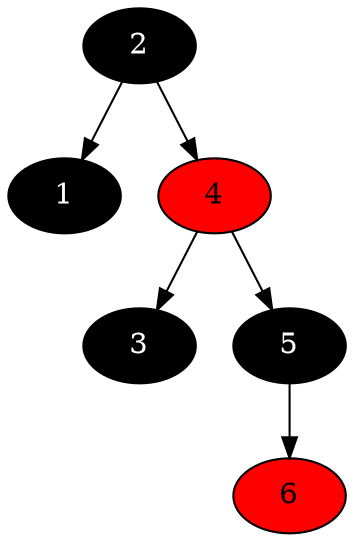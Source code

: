 digraph mentions {
2 -> 1
2 -> 4
4 -> 3
4 -> 5
5 -> 6
2[style=filled, fillcolor=black, fontcolor=white]
1[style=filled, fillcolor=black, fontcolor=white]
4[style=filled, fillcolor=red]
3[style=filled, fillcolor=black, fontcolor=white]
5[style=filled, fillcolor=black, fontcolor=white]
6[style=filled, fillcolor=red]
}

